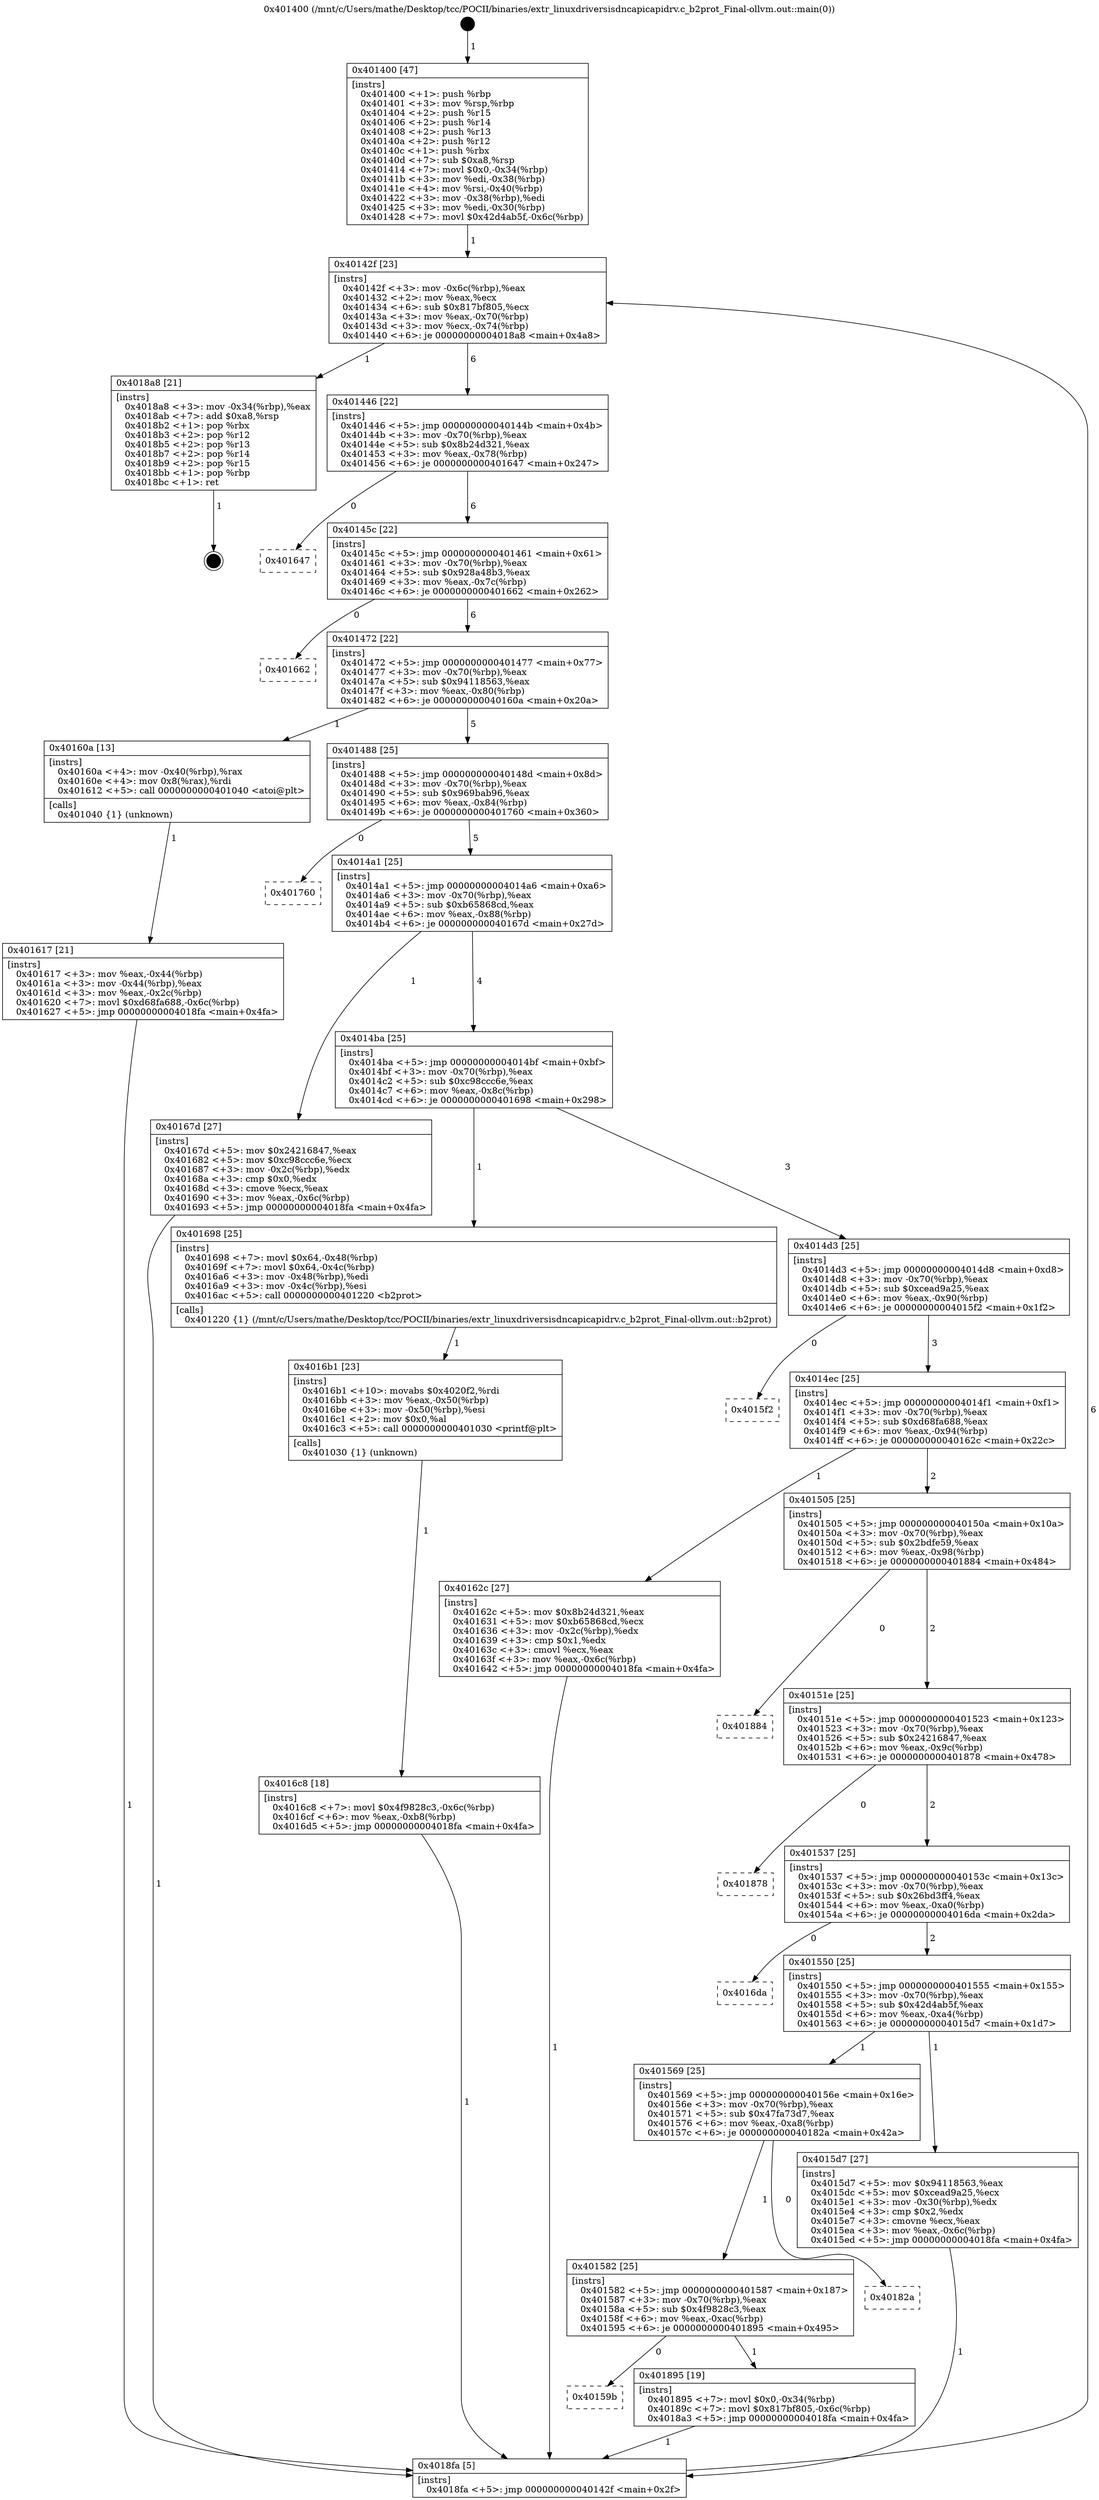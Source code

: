 digraph "0x401400" {
  label = "0x401400 (/mnt/c/Users/mathe/Desktop/tcc/POCII/binaries/extr_linuxdriversisdncapicapidrv.c_b2prot_Final-ollvm.out::main(0))"
  labelloc = "t"
  node[shape=record]

  Entry [label="",width=0.3,height=0.3,shape=circle,fillcolor=black,style=filled]
  "0x40142f" [label="{
     0x40142f [23]\l
     | [instrs]\l
     &nbsp;&nbsp;0x40142f \<+3\>: mov -0x6c(%rbp),%eax\l
     &nbsp;&nbsp;0x401432 \<+2\>: mov %eax,%ecx\l
     &nbsp;&nbsp;0x401434 \<+6\>: sub $0x817bf805,%ecx\l
     &nbsp;&nbsp;0x40143a \<+3\>: mov %eax,-0x70(%rbp)\l
     &nbsp;&nbsp;0x40143d \<+3\>: mov %ecx,-0x74(%rbp)\l
     &nbsp;&nbsp;0x401440 \<+6\>: je 00000000004018a8 \<main+0x4a8\>\l
  }"]
  "0x4018a8" [label="{
     0x4018a8 [21]\l
     | [instrs]\l
     &nbsp;&nbsp;0x4018a8 \<+3\>: mov -0x34(%rbp),%eax\l
     &nbsp;&nbsp;0x4018ab \<+7\>: add $0xa8,%rsp\l
     &nbsp;&nbsp;0x4018b2 \<+1\>: pop %rbx\l
     &nbsp;&nbsp;0x4018b3 \<+2\>: pop %r12\l
     &nbsp;&nbsp;0x4018b5 \<+2\>: pop %r13\l
     &nbsp;&nbsp;0x4018b7 \<+2\>: pop %r14\l
     &nbsp;&nbsp;0x4018b9 \<+2\>: pop %r15\l
     &nbsp;&nbsp;0x4018bb \<+1\>: pop %rbp\l
     &nbsp;&nbsp;0x4018bc \<+1\>: ret\l
  }"]
  "0x401446" [label="{
     0x401446 [22]\l
     | [instrs]\l
     &nbsp;&nbsp;0x401446 \<+5\>: jmp 000000000040144b \<main+0x4b\>\l
     &nbsp;&nbsp;0x40144b \<+3\>: mov -0x70(%rbp),%eax\l
     &nbsp;&nbsp;0x40144e \<+5\>: sub $0x8b24d321,%eax\l
     &nbsp;&nbsp;0x401453 \<+3\>: mov %eax,-0x78(%rbp)\l
     &nbsp;&nbsp;0x401456 \<+6\>: je 0000000000401647 \<main+0x247\>\l
  }"]
  Exit [label="",width=0.3,height=0.3,shape=circle,fillcolor=black,style=filled,peripheries=2]
  "0x401647" [label="{
     0x401647\l
  }", style=dashed]
  "0x40145c" [label="{
     0x40145c [22]\l
     | [instrs]\l
     &nbsp;&nbsp;0x40145c \<+5\>: jmp 0000000000401461 \<main+0x61\>\l
     &nbsp;&nbsp;0x401461 \<+3\>: mov -0x70(%rbp),%eax\l
     &nbsp;&nbsp;0x401464 \<+5\>: sub $0x928a48b3,%eax\l
     &nbsp;&nbsp;0x401469 \<+3\>: mov %eax,-0x7c(%rbp)\l
     &nbsp;&nbsp;0x40146c \<+6\>: je 0000000000401662 \<main+0x262\>\l
  }"]
  "0x40159b" [label="{
     0x40159b\l
  }", style=dashed]
  "0x401662" [label="{
     0x401662\l
  }", style=dashed]
  "0x401472" [label="{
     0x401472 [22]\l
     | [instrs]\l
     &nbsp;&nbsp;0x401472 \<+5\>: jmp 0000000000401477 \<main+0x77\>\l
     &nbsp;&nbsp;0x401477 \<+3\>: mov -0x70(%rbp),%eax\l
     &nbsp;&nbsp;0x40147a \<+5\>: sub $0x94118563,%eax\l
     &nbsp;&nbsp;0x40147f \<+3\>: mov %eax,-0x80(%rbp)\l
     &nbsp;&nbsp;0x401482 \<+6\>: je 000000000040160a \<main+0x20a\>\l
  }"]
  "0x401895" [label="{
     0x401895 [19]\l
     | [instrs]\l
     &nbsp;&nbsp;0x401895 \<+7\>: movl $0x0,-0x34(%rbp)\l
     &nbsp;&nbsp;0x40189c \<+7\>: movl $0x817bf805,-0x6c(%rbp)\l
     &nbsp;&nbsp;0x4018a3 \<+5\>: jmp 00000000004018fa \<main+0x4fa\>\l
  }"]
  "0x40160a" [label="{
     0x40160a [13]\l
     | [instrs]\l
     &nbsp;&nbsp;0x40160a \<+4\>: mov -0x40(%rbp),%rax\l
     &nbsp;&nbsp;0x40160e \<+4\>: mov 0x8(%rax),%rdi\l
     &nbsp;&nbsp;0x401612 \<+5\>: call 0000000000401040 \<atoi@plt\>\l
     | [calls]\l
     &nbsp;&nbsp;0x401040 \{1\} (unknown)\l
  }"]
  "0x401488" [label="{
     0x401488 [25]\l
     | [instrs]\l
     &nbsp;&nbsp;0x401488 \<+5\>: jmp 000000000040148d \<main+0x8d\>\l
     &nbsp;&nbsp;0x40148d \<+3\>: mov -0x70(%rbp),%eax\l
     &nbsp;&nbsp;0x401490 \<+5\>: sub $0x969bab96,%eax\l
     &nbsp;&nbsp;0x401495 \<+6\>: mov %eax,-0x84(%rbp)\l
     &nbsp;&nbsp;0x40149b \<+6\>: je 0000000000401760 \<main+0x360\>\l
  }"]
  "0x401582" [label="{
     0x401582 [25]\l
     | [instrs]\l
     &nbsp;&nbsp;0x401582 \<+5\>: jmp 0000000000401587 \<main+0x187\>\l
     &nbsp;&nbsp;0x401587 \<+3\>: mov -0x70(%rbp),%eax\l
     &nbsp;&nbsp;0x40158a \<+5\>: sub $0x4f9828c3,%eax\l
     &nbsp;&nbsp;0x40158f \<+6\>: mov %eax,-0xac(%rbp)\l
     &nbsp;&nbsp;0x401595 \<+6\>: je 0000000000401895 \<main+0x495\>\l
  }"]
  "0x401760" [label="{
     0x401760\l
  }", style=dashed]
  "0x4014a1" [label="{
     0x4014a1 [25]\l
     | [instrs]\l
     &nbsp;&nbsp;0x4014a1 \<+5\>: jmp 00000000004014a6 \<main+0xa6\>\l
     &nbsp;&nbsp;0x4014a6 \<+3\>: mov -0x70(%rbp),%eax\l
     &nbsp;&nbsp;0x4014a9 \<+5\>: sub $0xb65868cd,%eax\l
     &nbsp;&nbsp;0x4014ae \<+6\>: mov %eax,-0x88(%rbp)\l
     &nbsp;&nbsp;0x4014b4 \<+6\>: je 000000000040167d \<main+0x27d\>\l
  }"]
  "0x40182a" [label="{
     0x40182a\l
  }", style=dashed]
  "0x40167d" [label="{
     0x40167d [27]\l
     | [instrs]\l
     &nbsp;&nbsp;0x40167d \<+5\>: mov $0x24216847,%eax\l
     &nbsp;&nbsp;0x401682 \<+5\>: mov $0xc98ccc6e,%ecx\l
     &nbsp;&nbsp;0x401687 \<+3\>: mov -0x2c(%rbp),%edx\l
     &nbsp;&nbsp;0x40168a \<+3\>: cmp $0x0,%edx\l
     &nbsp;&nbsp;0x40168d \<+3\>: cmove %ecx,%eax\l
     &nbsp;&nbsp;0x401690 \<+3\>: mov %eax,-0x6c(%rbp)\l
     &nbsp;&nbsp;0x401693 \<+5\>: jmp 00000000004018fa \<main+0x4fa\>\l
  }"]
  "0x4014ba" [label="{
     0x4014ba [25]\l
     | [instrs]\l
     &nbsp;&nbsp;0x4014ba \<+5\>: jmp 00000000004014bf \<main+0xbf\>\l
     &nbsp;&nbsp;0x4014bf \<+3\>: mov -0x70(%rbp),%eax\l
     &nbsp;&nbsp;0x4014c2 \<+5\>: sub $0xc98ccc6e,%eax\l
     &nbsp;&nbsp;0x4014c7 \<+6\>: mov %eax,-0x8c(%rbp)\l
     &nbsp;&nbsp;0x4014cd \<+6\>: je 0000000000401698 \<main+0x298\>\l
  }"]
  "0x4016c8" [label="{
     0x4016c8 [18]\l
     | [instrs]\l
     &nbsp;&nbsp;0x4016c8 \<+7\>: movl $0x4f9828c3,-0x6c(%rbp)\l
     &nbsp;&nbsp;0x4016cf \<+6\>: mov %eax,-0xb8(%rbp)\l
     &nbsp;&nbsp;0x4016d5 \<+5\>: jmp 00000000004018fa \<main+0x4fa\>\l
  }"]
  "0x401698" [label="{
     0x401698 [25]\l
     | [instrs]\l
     &nbsp;&nbsp;0x401698 \<+7\>: movl $0x64,-0x48(%rbp)\l
     &nbsp;&nbsp;0x40169f \<+7\>: movl $0x64,-0x4c(%rbp)\l
     &nbsp;&nbsp;0x4016a6 \<+3\>: mov -0x48(%rbp),%edi\l
     &nbsp;&nbsp;0x4016a9 \<+3\>: mov -0x4c(%rbp),%esi\l
     &nbsp;&nbsp;0x4016ac \<+5\>: call 0000000000401220 \<b2prot\>\l
     | [calls]\l
     &nbsp;&nbsp;0x401220 \{1\} (/mnt/c/Users/mathe/Desktop/tcc/POCII/binaries/extr_linuxdriversisdncapicapidrv.c_b2prot_Final-ollvm.out::b2prot)\l
  }"]
  "0x4014d3" [label="{
     0x4014d3 [25]\l
     | [instrs]\l
     &nbsp;&nbsp;0x4014d3 \<+5\>: jmp 00000000004014d8 \<main+0xd8\>\l
     &nbsp;&nbsp;0x4014d8 \<+3\>: mov -0x70(%rbp),%eax\l
     &nbsp;&nbsp;0x4014db \<+5\>: sub $0xcead9a25,%eax\l
     &nbsp;&nbsp;0x4014e0 \<+6\>: mov %eax,-0x90(%rbp)\l
     &nbsp;&nbsp;0x4014e6 \<+6\>: je 00000000004015f2 \<main+0x1f2\>\l
  }"]
  "0x4016b1" [label="{
     0x4016b1 [23]\l
     | [instrs]\l
     &nbsp;&nbsp;0x4016b1 \<+10\>: movabs $0x4020f2,%rdi\l
     &nbsp;&nbsp;0x4016bb \<+3\>: mov %eax,-0x50(%rbp)\l
     &nbsp;&nbsp;0x4016be \<+3\>: mov -0x50(%rbp),%esi\l
     &nbsp;&nbsp;0x4016c1 \<+2\>: mov $0x0,%al\l
     &nbsp;&nbsp;0x4016c3 \<+5\>: call 0000000000401030 \<printf@plt\>\l
     | [calls]\l
     &nbsp;&nbsp;0x401030 \{1\} (unknown)\l
  }"]
  "0x4015f2" [label="{
     0x4015f2\l
  }", style=dashed]
  "0x4014ec" [label="{
     0x4014ec [25]\l
     | [instrs]\l
     &nbsp;&nbsp;0x4014ec \<+5\>: jmp 00000000004014f1 \<main+0xf1\>\l
     &nbsp;&nbsp;0x4014f1 \<+3\>: mov -0x70(%rbp),%eax\l
     &nbsp;&nbsp;0x4014f4 \<+5\>: sub $0xd68fa688,%eax\l
     &nbsp;&nbsp;0x4014f9 \<+6\>: mov %eax,-0x94(%rbp)\l
     &nbsp;&nbsp;0x4014ff \<+6\>: je 000000000040162c \<main+0x22c\>\l
  }"]
  "0x401617" [label="{
     0x401617 [21]\l
     | [instrs]\l
     &nbsp;&nbsp;0x401617 \<+3\>: mov %eax,-0x44(%rbp)\l
     &nbsp;&nbsp;0x40161a \<+3\>: mov -0x44(%rbp),%eax\l
     &nbsp;&nbsp;0x40161d \<+3\>: mov %eax,-0x2c(%rbp)\l
     &nbsp;&nbsp;0x401620 \<+7\>: movl $0xd68fa688,-0x6c(%rbp)\l
     &nbsp;&nbsp;0x401627 \<+5\>: jmp 00000000004018fa \<main+0x4fa\>\l
  }"]
  "0x40162c" [label="{
     0x40162c [27]\l
     | [instrs]\l
     &nbsp;&nbsp;0x40162c \<+5\>: mov $0x8b24d321,%eax\l
     &nbsp;&nbsp;0x401631 \<+5\>: mov $0xb65868cd,%ecx\l
     &nbsp;&nbsp;0x401636 \<+3\>: mov -0x2c(%rbp),%edx\l
     &nbsp;&nbsp;0x401639 \<+3\>: cmp $0x1,%edx\l
     &nbsp;&nbsp;0x40163c \<+3\>: cmovl %ecx,%eax\l
     &nbsp;&nbsp;0x40163f \<+3\>: mov %eax,-0x6c(%rbp)\l
     &nbsp;&nbsp;0x401642 \<+5\>: jmp 00000000004018fa \<main+0x4fa\>\l
  }"]
  "0x401505" [label="{
     0x401505 [25]\l
     | [instrs]\l
     &nbsp;&nbsp;0x401505 \<+5\>: jmp 000000000040150a \<main+0x10a\>\l
     &nbsp;&nbsp;0x40150a \<+3\>: mov -0x70(%rbp),%eax\l
     &nbsp;&nbsp;0x40150d \<+5\>: sub $0x2bdfe59,%eax\l
     &nbsp;&nbsp;0x401512 \<+6\>: mov %eax,-0x98(%rbp)\l
     &nbsp;&nbsp;0x401518 \<+6\>: je 0000000000401884 \<main+0x484\>\l
  }"]
  "0x401400" [label="{
     0x401400 [47]\l
     | [instrs]\l
     &nbsp;&nbsp;0x401400 \<+1\>: push %rbp\l
     &nbsp;&nbsp;0x401401 \<+3\>: mov %rsp,%rbp\l
     &nbsp;&nbsp;0x401404 \<+2\>: push %r15\l
     &nbsp;&nbsp;0x401406 \<+2\>: push %r14\l
     &nbsp;&nbsp;0x401408 \<+2\>: push %r13\l
     &nbsp;&nbsp;0x40140a \<+2\>: push %r12\l
     &nbsp;&nbsp;0x40140c \<+1\>: push %rbx\l
     &nbsp;&nbsp;0x40140d \<+7\>: sub $0xa8,%rsp\l
     &nbsp;&nbsp;0x401414 \<+7\>: movl $0x0,-0x34(%rbp)\l
     &nbsp;&nbsp;0x40141b \<+3\>: mov %edi,-0x38(%rbp)\l
     &nbsp;&nbsp;0x40141e \<+4\>: mov %rsi,-0x40(%rbp)\l
     &nbsp;&nbsp;0x401422 \<+3\>: mov -0x38(%rbp),%edi\l
     &nbsp;&nbsp;0x401425 \<+3\>: mov %edi,-0x30(%rbp)\l
     &nbsp;&nbsp;0x401428 \<+7\>: movl $0x42d4ab5f,-0x6c(%rbp)\l
  }"]
  "0x401884" [label="{
     0x401884\l
  }", style=dashed]
  "0x40151e" [label="{
     0x40151e [25]\l
     | [instrs]\l
     &nbsp;&nbsp;0x40151e \<+5\>: jmp 0000000000401523 \<main+0x123\>\l
     &nbsp;&nbsp;0x401523 \<+3\>: mov -0x70(%rbp),%eax\l
     &nbsp;&nbsp;0x401526 \<+5\>: sub $0x24216847,%eax\l
     &nbsp;&nbsp;0x40152b \<+6\>: mov %eax,-0x9c(%rbp)\l
     &nbsp;&nbsp;0x401531 \<+6\>: je 0000000000401878 \<main+0x478\>\l
  }"]
  "0x4018fa" [label="{
     0x4018fa [5]\l
     | [instrs]\l
     &nbsp;&nbsp;0x4018fa \<+5\>: jmp 000000000040142f \<main+0x2f\>\l
  }"]
  "0x401878" [label="{
     0x401878\l
  }", style=dashed]
  "0x401537" [label="{
     0x401537 [25]\l
     | [instrs]\l
     &nbsp;&nbsp;0x401537 \<+5\>: jmp 000000000040153c \<main+0x13c\>\l
     &nbsp;&nbsp;0x40153c \<+3\>: mov -0x70(%rbp),%eax\l
     &nbsp;&nbsp;0x40153f \<+5\>: sub $0x26bd3ff4,%eax\l
     &nbsp;&nbsp;0x401544 \<+6\>: mov %eax,-0xa0(%rbp)\l
     &nbsp;&nbsp;0x40154a \<+6\>: je 00000000004016da \<main+0x2da\>\l
  }"]
  "0x401569" [label="{
     0x401569 [25]\l
     | [instrs]\l
     &nbsp;&nbsp;0x401569 \<+5\>: jmp 000000000040156e \<main+0x16e\>\l
     &nbsp;&nbsp;0x40156e \<+3\>: mov -0x70(%rbp),%eax\l
     &nbsp;&nbsp;0x401571 \<+5\>: sub $0x47fa73d7,%eax\l
     &nbsp;&nbsp;0x401576 \<+6\>: mov %eax,-0xa8(%rbp)\l
     &nbsp;&nbsp;0x40157c \<+6\>: je 000000000040182a \<main+0x42a\>\l
  }"]
  "0x4016da" [label="{
     0x4016da\l
  }", style=dashed]
  "0x401550" [label="{
     0x401550 [25]\l
     | [instrs]\l
     &nbsp;&nbsp;0x401550 \<+5\>: jmp 0000000000401555 \<main+0x155\>\l
     &nbsp;&nbsp;0x401555 \<+3\>: mov -0x70(%rbp),%eax\l
     &nbsp;&nbsp;0x401558 \<+5\>: sub $0x42d4ab5f,%eax\l
     &nbsp;&nbsp;0x40155d \<+6\>: mov %eax,-0xa4(%rbp)\l
     &nbsp;&nbsp;0x401563 \<+6\>: je 00000000004015d7 \<main+0x1d7\>\l
  }"]
  "0x4015d7" [label="{
     0x4015d7 [27]\l
     | [instrs]\l
     &nbsp;&nbsp;0x4015d7 \<+5\>: mov $0x94118563,%eax\l
     &nbsp;&nbsp;0x4015dc \<+5\>: mov $0xcead9a25,%ecx\l
     &nbsp;&nbsp;0x4015e1 \<+3\>: mov -0x30(%rbp),%edx\l
     &nbsp;&nbsp;0x4015e4 \<+3\>: cmp $0x2,%edx\l
     &nbsp;&nbsp;0x4015e7 \<+3\>: cmovne %ecx,%eax\l
     &nbsp;&nbsp;0x4015ea \<+3\>: mov %eax,-0x6c(%rbp)\l
     &nbsp;&nbsp;0x4015ed \<+5\>: jmp 00000000004018fa \<main+0x4fa\>\l
  }"]
  Entry -> "0x401400" [label=" 1"]
  "0x40142f" -> "0x4018a8" [label=" 1"]
  "0x40142f" -> "0x401446" [label=" 6"]
  "0x4018a8" -> Exit [label=" 1"]
  "0x401446" -> "0x401647" [label=" 0"]
  "0x401446" -> "0x40145c" [label=" 6"]
  "0x401895" -> "0x4018fa" [label=" 1"]
  "0x40145c" -> "0x401662" [label=" 0"]
  "0x40145c" -> "0x401472" [label=" 6"]
  "0x401582" -> "0x40159b" [label=" 0"]
  "0x401472" -> "0x40160a" [label=" 1"]
  "0x401472" -> "0x401488" [label=" 5"]
  "0x401582" -> "0x401895" [label=" 1"]
  "0x401488" -> "0x401760" [label=" 0"]
  "0x401488" -> "0x4014a1" [label=" 5"]
  "0x401569" -> "0x401582" [label=" 1"]
  "0x4014a1" -> "0x40167d" [label=" 1"]
  "0x4014a1" -> "0x4014ba" [label=" 4"]
  "0x401569" -> "0x40182a" [label=" 0"]
  "0x4014ba" -> "0x401698" [label=" 1"]
  "0x4014ba" -> "0x4014d3" [label=" 3"]
  "0x4016c8" -> "0x4018fa" [label=" 1"]
  "0x4014d3" -> "0x4015f2" [label=" 0"]
  "0x4014d3" -> "0x4014ec" [label=" 3"]
  "0x4016b1" -> "0x4016c8" [label=" 1"]
  "0x4014ec" -> "0x40162c" [label=" 1"]
  "0x4014ec" -> "0x401505" [label=" 2"]
  "0x401698" -> "0x4016b1" [label=" 1"]
  "0x401505" -> "0x401884" [label=" 0"]
  "0x401505" -> "0x40151e" [label=" 2"]
  "0x40167d" -> "0x4018fa" [label=" 1"]
  "0x40151e" -> "0x401878" [label=" 0"]
  "0x40151e" -> "0x401537" [label=" 2"]
  "0x40162c" -> "0x4018fa" [label=" 1"]
  "0x401537" -> "0x4016da" [label=" 0"]
  "0x401537" -> "0x401550" [label=" 2"]
  "0x401617" -> "0x4018fa" [label=" 1"]
  "0x401550" -> "0x4015d7" [label=" 1"]
  "0x401550" -> "0x401569" [label=" 1"]
  "0x4015d7" -> "0x4018fa" [label=" 1"]
  "0x401400" -> "0x40142f" [label=" 1"]
  "0x4018fa" -> "0x40142f" [label=" 6"]
  "0x40160a" -> "0x401617" [label=" 1"]
}
